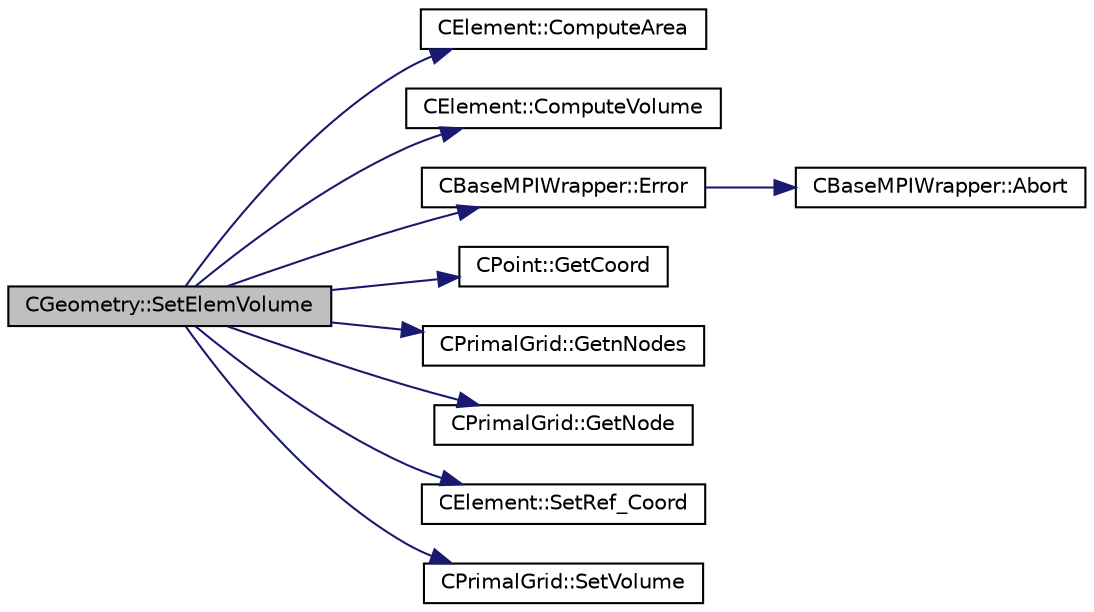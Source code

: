 digraph "CGeometry::SetElemVolume"
{
 // LATEX_PDF_SIZE
  edge [fontname="Helvetica",fontsize="10",labelfontname="Helvetica",labelfontsize="10"];
  node [fontname="Helvetica",fontsize="10",shape=record];
  rankdir="LR";
  Node1 [label="CGeometry::SetElemVolume",height=0.2,width=0.4,color="black", fillcolor="grey75", style="filled", fontcolor="black",tooltip="Compute and store the volume of the primal elements."];
  Node1 -> Node2 [color="midnightblue",fontsize="10",style="solid",fontname="Helvetica"];
  Node2 [label="CElement::ComputeArea",height=0.2,width=0.4,color="black", fillcolor="white", style="filled",URL="$classCElement.html#af253267554a0e234993747dd5446537a",tooltip="Compute the value of the area of the element."];
  Node1 -> Node3 [color="midnightblue",fontsize="10",style="solid",fontname="Helvetica"];
  Node3 [label="CElement::ComputeVolume",height=0.2,width=0.4,color="black", fillcolor="white", style="filled",URL="$classCElement.html#ae86ec182eb42a61e95f8983a870dfcea",tooltip="Compute the value of the volume of the element."];
  Node1 -> Node4 [color="midnightblue",fontsize="10",style="solid",fontname="Helvetica"];
  Node4 [label="CBaseMPIWrapper::Error",height=0.2,width=0.4,color="black", fillcolor="white", style="filled",URL="$classCBaseMPIWrapper.html#a04457c47629bda56704e6a8804833eeb",tooltip=" "];
  Node4 -> Node5 [color="midnightblue",fontsize="10",style="solid",fontname="Helvetica"];
  Node5 [label="CBaseMPIWrapper::Abort",height=0.2,width=0.4,color="black", fillcolor="white", style="filled",URL="$classCBaseMPIWrapper.html#af7297d861dca86b45cf561b6ab642e8f",tooltip=" "];
  Node1 -> Node6 [color="midnightblue",fontsize="10",style="solid",fontname="Helvetica"];
  Node6 [label="CPoint::GetCoord",height=0.2,width=0.4,color="black", fillcolor="white", style="filled",URL="$classCPoint.html#ab16c29dd03911529cd73bf467c313179",tooltip="Get the coordinates dor the control volume."];
  Node1 -> Node7 [color="midnightblue",fontsize="10",style="solid",fontname="Helvetica"];
  Node7 [label="CPrimalGrid::GetnNodes",height=0.2,width=0.4,color="black", fillcolor="white", style="filled",URL="$classCPrimalGrid.html#ad07e4929bb7093fd08f1314a57739cce",tooltip="Get number of nodes of the element."];
  Node1 -> Node8 [color="midnightblue",fontsize="10",style="solid",fontname="Helvetica"];
  Node8 [label="CPrimalGrid::GetNode",height=0.2,width=0.4,color="black", fillcolor="white", style="filled",URL="$classCPrimalGrid.html#a6353b89f5a8a3948cd475da6152bf077",tooltip="Get the nodes shared by the primal grid element."];
  Node1 -> Node9 [color="midnightblue",fontsize="10",style="solid",fontname="Helvetica"];
  Node9 [label="CElement::SetRef_Coord",height=0.2,width=0.4,color="black", fillcolor="white", style="filled",URL="$classCElement.html#a734f0ffdf9fc0d48f6add20fd6cd5cfe",tooltip="Set the value of the coordinate of the nodes in the reference configuration."];
  Node1 -> Node10 [color="midnightblue",fontsize="10",style="solid",fontname="Helvetica"];
  Node10 [label="CPrimalGrid::SetVolume",height=0.2,width=0.4,color="black", fillcolor="white", style="filled",URL="$classCPrimalGrid.html#a14dbb458d64bbc96aa69507d849054fe",tooltip="Set the center of gravity of an element (including edges)."];
}
